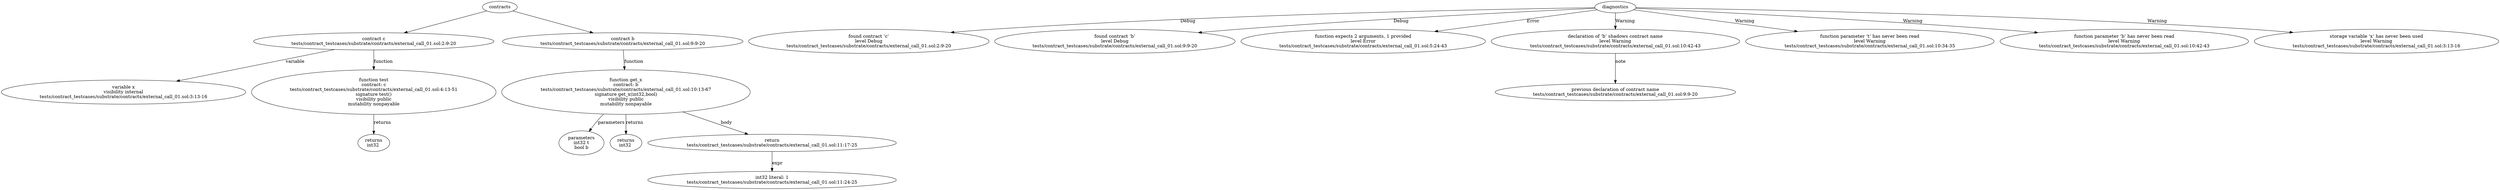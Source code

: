 strict digraph "tests/contract_testcases/substrate/contracts/external_call_01.sol" {
	contract [label="contract c\ntests/contract_testcases/substrate/contracts/external_call_01.sol:2:9-20"]
	var [label="variable x\nvisibility internal\ntests/contract_testcases/substrate/contracts/external_call_01.sol:3:13-16"]
	test [label="function test\ncontract: c\ntests/contract_testcases/substrate/contracts/external_call_01.sol:4:13-51\nsignature test()\nvisibility public\nmutability nonpayable"]
	returns [label="returns\nint32 "]
	contract_5 [label="contract b\ntests/contract_testcases/substrate/contracts/external_call_01.sol:9:9-20"]
	get_x [label="function get_x\ncontract: b\ntests/contract_testcases/substrate/contracts/external_call_01.sol:10:13-67\nsignature get_x(int32,bool)\nvisibility public\nmutability nonpayable"]
	parameters [label="parameters\nint32 t\nbool b"]
	returns_8 [label="returns\nint32 "]
	return [label="return\ntests/contract_testcases/substrate/contracts/external_call_01.sol:11:17-25"]
	number_literal [label="int32 literal: 1\ntests/contract_testcases/substrate/contracts/external_call_01.sol:11:24-25"]
	diagnostic [label="found contract ‘c’\nlevel Debug\ntests/contract_testcases/substrate/contracts/external_call_01.sol:2:9-20"]
	diagnostic_13 [label="found contract ‘b’\nlevel Debug\ntests/contract_testcases/substrate/contracts/external_call_01.sol:9:9-20"]
	diagnostic_14 [label="function expects 2 arguments, 1 provided\nlevel Error\ntests/contract_testcases/substrate/contracts/external_call_01.sol:5:24-43"]
	diagnostic_15 [label="declaration of ‘b’ shadows contract name\nlevel Warning\ntests/contract_testcases/substrate/contracts/external_call_01.sol:10:42-43"]
	note [label="previous declaration of contract name\ntests/contract_testcases/substrate/contracts/external_call_01.sol:9:9-20"]
	diagnostic_17 [label="function parameter ‘t‘ has never been read\nlevel Warning\ntests/contract_testcases/substrate/contracts/external_call_01.sol:10:34-35"]
	diagnostic_18 [label="function parameter ‘b‘ has never been read\nlevel Warning\ntests/contract_testcases/substrate/contracts/external_call_01.sol:10:42-43"]
	diagnostic_19 [label="storage variable ‘x‘ has never been used\nlevel Warning\ntests/contract_testcases/substrate/contracts/external_call_01.sol:3:13-16"]
	contracts -> contract
	contract -> var [label="variable"]
	contract -> test [label="function"]
	test -> returns [label="returns"]
	contracts -> contract_5
	contract_5 -> get_x [label="function"]
	get_x -> parameters [label="parameters"]
	get_x -> returns_8 [label="returns"]
	get_x -> return [label="body"]
	return -> number_literal [label="expr"]
	diagnostics -> diagnostic [label="Debug"]
	diagnostics -> diagnostic_13 [label="Debug"]
	diagnostics -> diagnostic_14 [label="Error"]
	diagnostics -> diagnostic_15 [label="Warning"]
	diagnostic_15 -> note [label="note"]
	diagnostics -> diagnostic_17 [label="Warning"]
	diagnostics -> diagnostic_18 [label="Warning"]
	diagnostics -> diagnostic_19 [label="Warning"]
}
